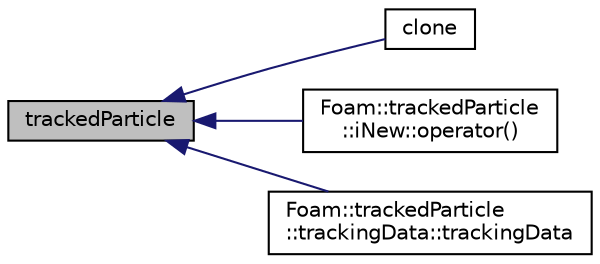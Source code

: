 digraph "trackedParticle"
{
  bgcolor="transparent";
  edge [fontname="Helvetica",fontsize="10",labelfontname="Helvetica",labelfontsize="10"];
  node [fontname="Helvetica",fontsize="10",shape=record];
  rankdir="LR";
  Node1 [label="trackedParticle",height=0.2,width=0.4,color="black", fillcolor="grey75", style="filled", fontcolor="black"];
  Node1 -> Node2 [dir="back",color="midnightblue",fontsize="10",style="solid",fontname="Helvetica"];
  Node2 [label="clone",height=0.2,width=0.4,color="black",URL="$a02718.html#ac58a7a8e398de4902e9f2a4ff07316df",tooltip="Construct and return a clone. "];
  Node1 -> Node3 [dir="back",color="midnightblue",fontsize="10",style="solid",fontname="Helvetica"];
  Node3 [label="Foam::trackedParticle\l::iNew::operator()",height=0.2,width=0.4,color="black",URL="$a01101.html#aadfa98efaf58362d313352bb95f4dd39"];
  Node1 -> Node4 [dir="back",color="midnightblue",fontsize="10",style="solid",fontname="Helvetica"];
  Node4 [label="Foam::trackedParticle\l::trackingData::trackingData",height=0.2,width=0.4,color="black",URL="$a02732.html#a780b49efb48ccac07001fd12fa1d3d1d"];
}
